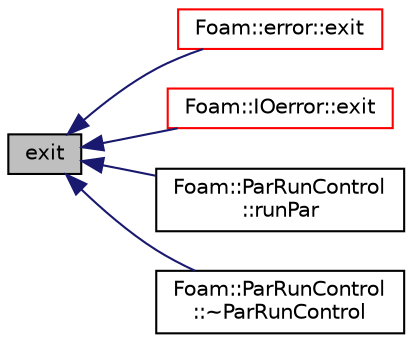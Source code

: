 digraph "exit"
{
  bgcolor="transparent";
  edge [fontname="Helvetica",fontsize="10",labelfontname="Helvetica",labelfontsize="10"];
  node [fontname="Helvetica",fontsize="10",shape=record];
  rankdir="LR";
  Node1 [label="exit",height=0.2,width=0.4,color="black", fillcolor="grey75", style="filled", fontcolor="black"];
  Node1 -> Node2 [dir="back",color="midnightblue",fontsize="10",style="solid",fontname="Helvetica"];
  Node2 [label="Foam::error::exit",height=0.2,width=0.4,color="red",URL="$a00669.html#a8e05d3ad7f8730ff9a8bab5360fd7854",tooltip="Exit : can be called for any error to exit program. "];
  Node1 -> Node3 [dir="back",color="midnightblue",fontsize="10",style="solid",fontname="Helvetica"];
  Node3 [label="Foam::IOerror::exit",height=0.2,width=0.4,color="red",URL="$a01164.html#a8e05d3ad7f8730ff9a8bab5360fd7854",tooltip="Exit : can be called for any error to exit program. "];
  Node1 -> Node4 [dir="back",color="midnightblue",fontsize="10",style="solid",fontname="Helvetica"];
  Node4 [label="Foam::ParRunControl\l::runPar",height=0.2,width=0.4,color="black",URL="$a01758.html#a725ed7fe19411eb63ad9aaffe72b4c51"];
  Node1 -> Node5 [dir="back",color="midnightblue",fontsize="10",style="solid",fontname="Helvetica"];
  Node5 [label="Foam::ParRunControl\l::~ParRunControl",height=0.2,width=0.4,color="black",URL="$a01758.html#a6f91ecfa7c88831967bd07929545faaa"];
}
